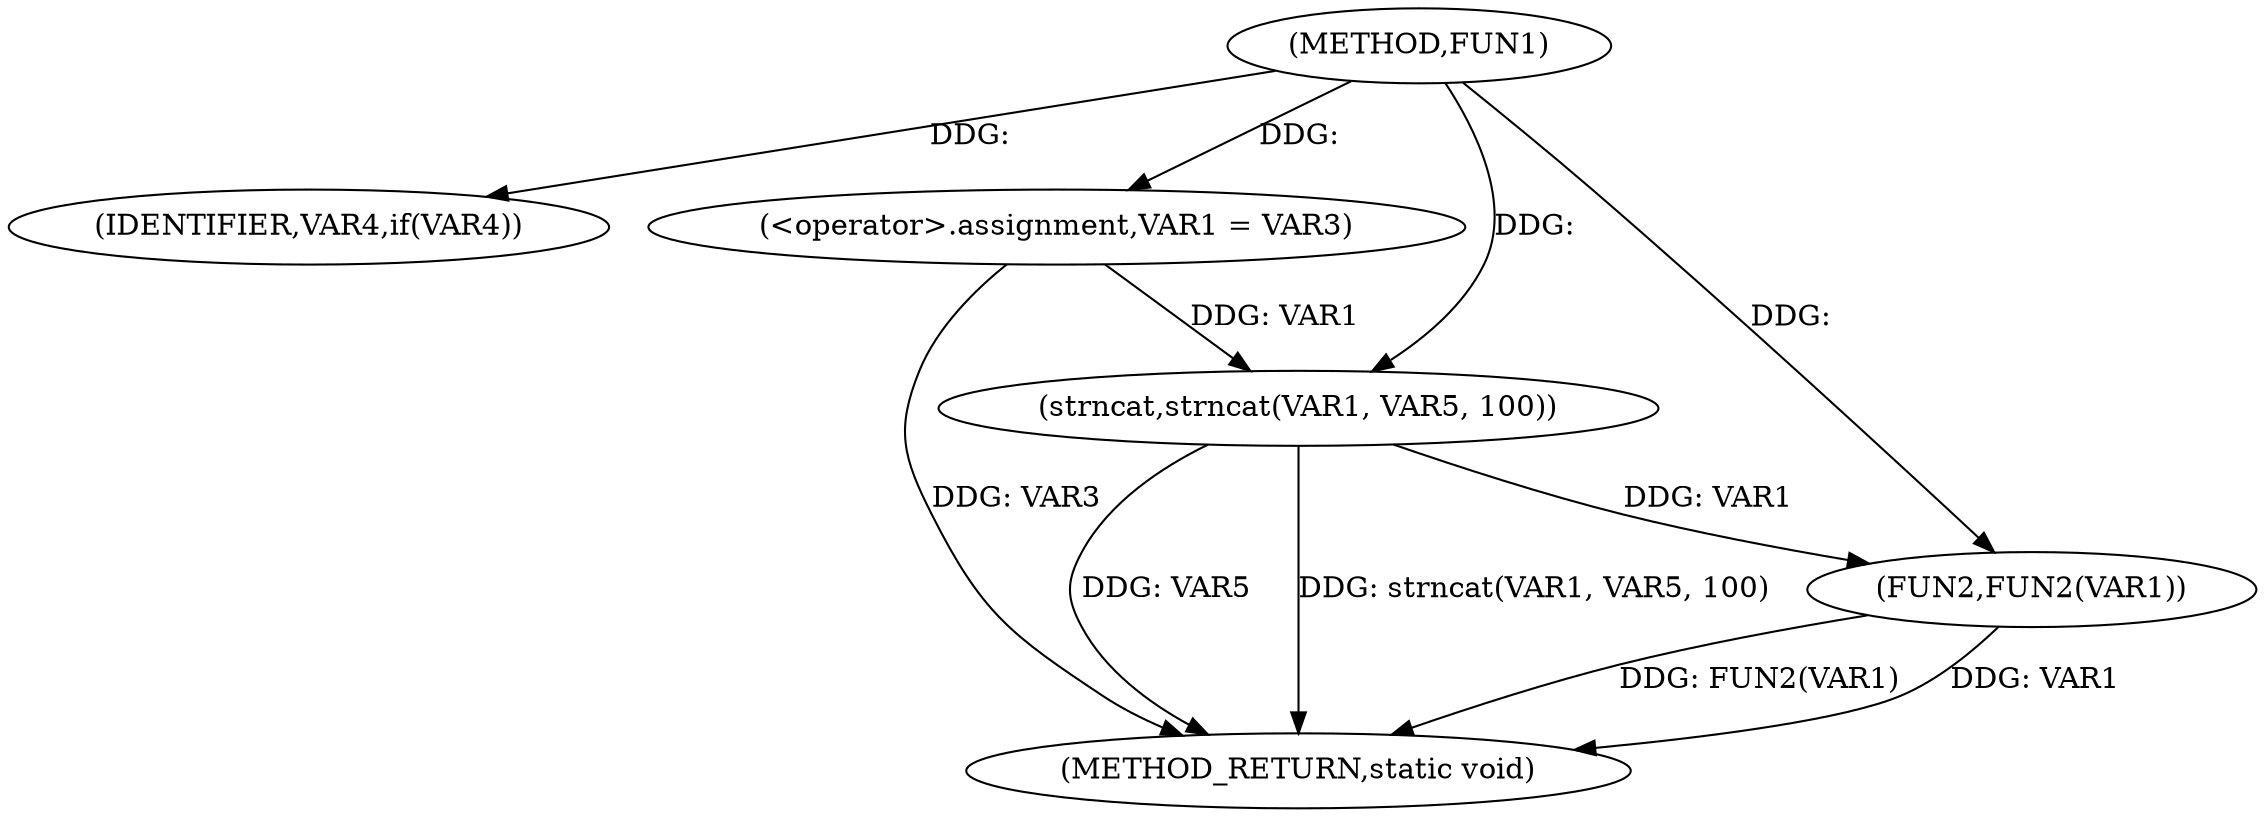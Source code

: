 digraph FUN1 {  
"1000100" [label = "(METHOD,FUN1)" ]
"1000119" [label = "(METHOD_RETURN,static void)" ]
"1000106" [label = "(IDENTIFIER,VAR4,if(VAR4))" ]
"1000108" [label = "(<operator>.assignment,VAR1 = VAR3)" ]
"1000113" [label = "(strncat,strncat(VAR1, VAR5, 100))" ]
"1000117" [label = "(FUN2,FUN2(VAR1))" ]
  "1000117" -> "1000119"  [ label = "DDG: FUN2(VAR1)"] 
  "1000113" -> "1000119"  [ label = "DDG: VAR5"] 
  "1000117" -> "1000119"  [ label = "DDG: VAR1"] 
  "1000113" -> "1000119"  [ label = "DDG: strncat(VAR1, VAR5, 100)"] 
  "1000108" -> "1000119"  [ label = "DDG: VAR3"] 
  "1000100" -> "1000106"  [ label = "DDG: "] 
  "1000100" -> "1000108"  [ label = "DDG: "] 
  "1000108" -> "1000113"  [ label = "DDG: VAR1"] 
  "1000100" -> "1000113"  [ label = "DDG: "] 
  "1000113" -> "1000117"  [ label = "DDG: VAR1"] 
  "1000100" -> "1000117"  [ label = "DDG: "] 
}
